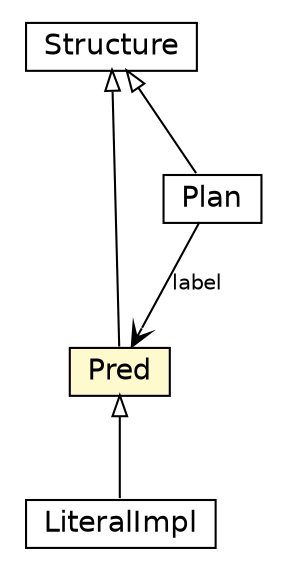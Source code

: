 #!/usr/local/bin/dot
#
# Class diagram 
# Generated by UMLGraph version 5.1 (http://www.umlgraph.org/)
#

digraph G {
	edge [fontname="Helvetica",fontsize=10,labelfontname="Helvetica",labelfontsize=10];
	node [fontname="Helvetica",fontsize=10,shape=plaintext];
	nodesep=0.25;
	ranksep=0.5;
	// jason.asSyntax.Structure
	c16270 [label=<<table title="jason.asSyntax.Structure" border="0" cellborder="1" cellspacing="0" cellpadding="2" port="p" href="./Structure.html">
		<tr><td><table border="0" cellspacing="0" cellpadding="1">
<tr><td align="center" balign="center"> Structure </td></tr>
		</table></td></tr>
		</table>>, fontname="Helvetica", fontcolor="black", fontsize=14.0];
	// jason.asSyntax.Pred
	c16278 [label=<<table title="jason.asSyntax.Pred" border="0" cellborder="1" cellspacing="0" cellpadding="2" port="p" bgcolor="lemonChiffon" href="./Pred.html">
		<tr><td><table border="0" cellspacing="0" cellpadding="1">
<tr><td align="center" balign="center"> Pred </td></tr>
		</table></td></tr>
		</table>>, fontname="Helvetica", fontcolor="black", fontsize=14.0];
	// jason.asSyntax.Plan
	c16283 [label=<<table title="jason.asSyntax.Plan" border="0" cellborder="1" cellspacing="0" cellpadding="2" port="p" href="./Plan.html">
		<tr><td><table border="0" cellspacing="0" cellpadding="1">
<tr><td align="center" balign="center"> Plan </td></tr>
		</table></td></tr>
		</table>>, fontname="Helvetica", fontcolor="black", fontsize=14.0];
	// jason.asSyntax.LiteralImpl
	c16291 [label=<<table title="jason.asSyntax.LiteralImpl" border="0" cellborder="1" cellspacing="0" cellpadding="2" port="p" href="./LiteralImpl.html">
		<tr><td><table border="0" cellspacing="0" cellpadding="1">
<tr><td align="center" balign="center"> LiteralImpl </td></tr>
		</table></td></tr>
		</table>>, fontname="Helvetica", fontcolor="black", fontsize=14.0];
	//jason.asSyntax.Pred extends jason.asSyntax.Structure
	c16270:p -> c16278:p [dir=back,arrowtail=empty];
	//jason.asSyntax.Plan extends jason.asSyntax.Structure
	c16270:p -> c16283:p [dir=back,arrowtail=empty];
	// jason.asSyntax.Plan NAVASSOC jason.asSyntax.Pred
	c16283:p -> c16278:p [taillabel="", label="label", headlabel="", fontname="Helvetica", fontcolor="black", fontsize=10.0, color="black", arrowhead=open];
	//jason.asSyntax.LiteralImpl extends jason.asSyntax.Pred
	c16278:p -> c16291:p [dir=back,arrowtail=empty];
}

